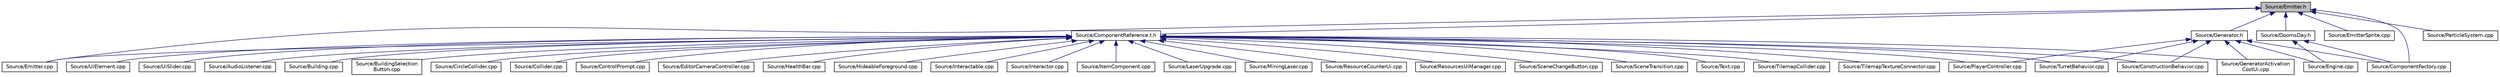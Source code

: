 digraph "Source/Emitter.h"
{
 // LATEX_PDF_SIZE
  edge [fontname="Helvetica",fontsize="10",labelfontname="Helvetica",labelfontsize="10"];
  node [fontname="Helvetica",fontsize="10",shape=record];
  Node1 [label="Source/Emitter.h",height=0.2,width=0.4,color="black", fillcolor="grey75", style="filled", fontcolor="black",tooltip="Controls timing of particle emissions, and their init data."];
  Node1 -> Node2 [dir="back",color="midnightblue",fontsize="10",style="solid",fontname="Helvetica"];
  Node2 [label="Source/ComponentFactory.cpp",height=0.2,width=0.4,color="black", fillcolor="white", style="filled",URL="$dc/def/ComponentFactory_8cpp.html",tooltip="Definitions for the component factory class."];
  Node1 -> Node3 [dir="back",color="midnightblue",fontsize="10",style="solid",fontname="Helvetica"];
  Node3 [label="Source/ComponentReference.t.h",height=0.2,width=0.4,color="black", fillcolor="white", style="filled",URL="$da/d20/ComponentReference_8t_8h.html",tooltip="a reference to a component in the scene"];
  Node3 -> Node4 [dir="back",color="midnightblue",fontsize="10",style="solid",fontname="Helvetica"];
  Node4 [label="Source/AudioListener.cpp",height=0.2,width=0.4,color="black", fillcolor="white", style="filled",URL="$d4/da8/AudioListener_8cpp.html",tooltip="Component that picks up spatial audio."];
  Node3 -> Node5 [dir="back",color="midnightblue",fontsize="10",style="solid",fontname="Helvetica"];
  Node5 [label="Source/Building.cpp",height=0.2,width=0.4,color="black", fillcolor="white", style="filled",URL="$da/d23/Building_8cpp.html",tooltip="Building Component Class."];
  Node3 -> Node6 [dir="back",color="midnightblue",fontsize="10",style="solid",fontname="Helvetica"];
  Node6 [label="Source/BuildingSelection\lButton.cpp",height=0.2,width=0.4,color="black", fillcolor="white", style="filled",URL="$db/d86/BuildingSelectionButton_8cpp.html",tooltip="button that selects which building the ConstructionManager should place"];
  Node3 -> Node7 [dir="back",color="midnightblue",fontsize="10",style="solid",fontname="Helvetica"];
  Node7 [label="Source/CircleCollider.cpp",height=0.2,width=0.4,color="black", fillcolor="white", style="filled",URL="$db/db5/CircleCollider_8cpp.html",tooltip="Circle-shaped collider."];
  Node3 -> Node8 [dir="back",color="midnightblue",fontsize="10",style="solid",fontname="Helvetica"];
  Node8 [label="Source/Collider.cpp",height=0.2,width=0.4,color="black", fillcolor="white", style="filled",URL="$d5/dab/Collider_8cpp.html",tooltip="Base component for detecting collisions."];
  Node3 -> Node9 [dir="back",color="midnightblue",fontsize="10",style="solid",fontname="Helvetica"];
  Node9 [label="Source/ConstructionBehavior.cpp",height=0.2,width=0.4,color="black", fillcolor="white", style="filled",URL="$d7/ded/ConstructionBehavior_8cpp.html",tooltip="handles the construction of towers and modification of terrain"];
  Node3 -> Node10 [dir="back",color="midnightblue",fontsize="10",style="solid",fontname="Helvetica"];
  Node10 [label="Source/ControlPrompt.cpp",height=0.2,width=0.4,color="black", fillcolor="white", style="filled",URL="$d2/d66/ControlPrompt_8cpp.html",tooltip="Displays a control prompt for an ActionReference."];
  Node3 -> Node11 [dir="back",color="midnightblue",fontsize="10",style="solid",fontname="Helvetica"];
  Node11 [label="Source/EditorCameraController.cpp",height=0.2,width=0.4,color="black", fillcolor="white", style="filled",URL="$d4/d1e/EditorCameraController_8cpp.html",tooltip="controls the camera while in the editor"];
  Node3 -> Node12 [dir="back",color="midnightblue",fontsize="10",style="solid",fontname="Helvetica"];
  Node12 [label="Source/Emitter.cpp",height=0.2,width=0.4,color="black", fillcolor="white", style="filled",URL="$da/d4e/Emitter_8cpp.html",tooltip="Controls timing of particle emissions, and their init data."];
  Node3 -> Node13 [dir="back",color="midnightblue",fontsize="10",style="solid",fontname="Helvetica"];
  Node13 [label="Source/GeneratorActivation\lCostUi.cpp",height=0.2,width=0.4,color="black", fillcolor="white", style="filled",URL="$de/df8/GeneratorActivationCostUi_8cpp.html",tooltip="displays the costs of activating generators"];
  Node3 -> Node14 [dir="back",color="midnightblue",fontsize="10",style="solid",fontname="Helvetica"];
  Node14 [label="Source/HealthBar.cpp",height=0.2,width=0.4,color="black", fillcolor="white", style="filled",URL="$d9/d01/HealthBar_8cpp.html",tooltip="health bar UI that displays offset from an Entity with a Health component"];
  Node3 -> Node15 [dir="back",color="midnightblue",fontsize="10",style="solid",fontname="Helvetica"];
  Node15 [label="Source/HideableForeground.cpp",height=0.2,width=0.4,color="black", fillcolor="white", style="filled",URL="$da/da6/HideableForeground_8cpp.html",tooltip="Component that hides an attached Sprite when it overlaps something."];
  Node3 -> Node16 [dir="back",color="midnightblue",fontsize="10",style="solid",fontname="Helvetica"];
  Node16 [label="Source/Interactable.cpp",height=0.2,width=0.4,color="black", fillcolor="white", style="filled",URL="$dc/dab/Interactable_8cpp.html",tooltip="Component which can be interacted with by pressing a button when nearby."];
  Node3 -> Node17 [dir="back",color="midnightblue",fontsize="10",style="solid",fontname="Helvetica"];
  Node17 [label="Source/Interactor.cpp",height=0.2,width=0.4,color="black", fillcolor="white", style="filled",URL="$de/de6/Interactor_8cpp.html",tooltip="Behavior that can interact with nearby Interactable Components."];
  Node3 -> Node18 [dir="back",color="midnightblue",fontsize="10",style="solid",fontname="Helvetica"];
  Node18 [label="Source/ItemComponent.cpp",height=0.2,width=0.4,color="black", fillcolor="white", style="filled",URL="$d2/d5a/ItemComponent_8cpp.html",tooltip="Item in the world that can be picked up."];
  Node3 -> Node19 [dir="back",color="midnightblue",fontsize="10",style="solid",fontname="Helvetica"];
  Node19 [label="Source/LaserUpgrade.cpp",height=0.2,width=0.4,color="black", fillcolor="white", style="filled",URL="$df/db1/LaserUpgrade_8cpp.html",tooltip="collectable upgrade to the player's MiningLaser"];
  Node3 -> Node20 [dir="back",color="midnightblue",fontsize="10",style="solid",fontname="Helvetica"];
  Node20 [label="Source/MiningLaser.cpp",height=0.2,width=0.4,color="black", fillcolor="white", style="filled",URL="$d6/db4/MiningLaser_8cpp.html",tooltip="Digging laser controllable by an entity."];
  Node3 -> Node21 [dir="back",color="midnightblue",fontsize="10",style="solid",fontname="Helvetica"];
  Node21 [label="Source/PlayerController.cpp",height=0.2,width=0.4,color="black", fillcolor="white", style="filled",URL="$d3/d7e/PlayerController_8cpp.html",tooltip="PlayerController Behaviour Class."];
  Node3 -> Node22 [dir="back",color="midnightblue",fontsize="10",style="solid",fontname="Helvetica"];
  Node22 [label="Source/ResourceCounterUi.cpp",height=0.2,width=0.4,color="black", fillcolor="white", style="filled",URL="$d9/dfa/ResourceCounterUi_8cpp.html",tooltip="Ui Component that displays a resource sprite and a count."];
  Node3 -> Node23 [dir="back",color="midnightblue",fontsize="10",style="solid",fontname="Helvetica"];
  Node23 [label="Source/ResourcesUiManager.cpp",height=0.2,width=0.4,color="black", fillcolor="white", style="filled",URL="$dd/d79/ResourcesUiManager_8cpp.html",tooltip="Component that manages the UI for displaying what resources a player currently has."];
  Node3 -> Node24 [dir="back",color="midnightblue",fontsize="10",style="solid",fontname="Helvetica"];
  Node24 [label="Source/SceneChangeButton.cpp",height=0.2,width=0.4,color="black", fillcolor="white", style="filled",URL="$d0/d70/SceneChangeButton_8cpp.html",tooltip="Component that changes the scene when clicked."];
  Node3 -> Node25 [dir="back",color="midnightblue",fontsize="10",style="solid",fontname="Helvetica"];
  Node25 [label="Source/SceneTransition.cpp",height=0.2,width=0.4,color="black", fillcolor="white", style="filled",URL="$d3/dfb/SceneTransition_8cpp.html",tooltip="fades a texture out and in when transitioning between scenes"];
  Node3 -> Node26 [dir="back",color="midnightblue",fontsize="10",style="solid",fontname="Helvetica"];
  Node26 [label="Source/Text.cpp",height=0.2,width=0.4,color="black", fillcolor="white", style="filled",URL="$de/d37/Text_8cpp.html",tooltip="Component that makes use of Tilemap to draw text."];
  Node3 -> Node27 [dir="back",color="midnightblue",fontsize="10",style="solid",fontname="Helvetica"];
  Node27 [label="Source/TilemapCollider.cpp",height=0.2,width=0.4,color="black", fillcolor="white", style="filled",URL="$da/dc8/TilemapCollider_8cpp.html",tooltip="tilemap collider"];
  Node3 -> Node28 [dir="back",color="midnightblue",fontsize="10",style="solid",fontname="Helvetica"];
  Node28 [label="Source/TilemapTextureConnector.cpp",height=0.2,width=0.4,color="black", fillcolor="white", style="filled",URL="$d6/d11/TilemapTextureConnector_8cpp.html",tooltip="Component that uses a parent 'source' tilemap to update a child tilemap with connected textures."];
  Node3 -> Node29 [dir="back",color="midnightblue",fontsize="10",style="solid",fontname="Helvetica"];
  Node29 [label="Source/TurretBehavior.cpp",height=0.2,width=0.4,color="black", fillcolor="white", style="filled",URL="$dc/d0a/TurretBehavior_8cpp.html",tooltip="Behavior Compenent for Basic Turret"];
  Node3 -> Node30 [dir="back",color="midnightblue",fontsize="10",style="solid",fontname="Helvetica"];
  Node30 [label="Source/UiElement.cpp",height=0.2,width=0.4,color="black", fillcolor="white", style="filled",URL="$df/d62/UiElement_8cpp.html",tooltip="Ui element component."];
  Node3 -> Node31 [dir="back",color="midnightblue",fontsize="10",style="solid",fontname="Helvetica"];
  Node31 [label="Source/UiSlider.cpp",height=0.2,width=0.4,color="black", fillcolor="white", style="filled",URL="$d7/d90/UiSlider_8cpp.html",tooltip="Ui Slider component."];
  Node1 -> Node32 [dir="back",color="midnightblue",fontsize="10",style="solid",fontname="Helvetica"];
  Node32 [label="Source/DoomsDay.h",height=0.2,width=0.4,color="black", fillcolor="white", style="filled",URL="$de/d36/DoomsDay_8h_source.html",tooltip=" "];
  Node32 -> Node2 [dir="back",color="midnightblue",fontsize="10",style="solid",fontname="Helvetica"];
  Node32 -> Node33 [dir="back",color="midnightblue",fontsize="10",style="solid",fontname="Helvetica"];
  Node33 [label="Source/Engine.cpp",height=0.2,width=0.4,color="black", fillcolor="white", style="filled",URL="$d6/d0c/Engine_8cpp.html",tooltip="Engine class."];
  Node1 -> Node12 [dir="back",color="midnightblue",fontsize="10",style="solid",fontname="Helvetica"];
  Node1 -> Node34 [dir="back",color="midnightblue",fontsize="10",style="solid",fontname="Helvetica"];
  Node34 [label="Source/EmitterSprite.cpp",height=0.2,width=0.4,color="black", fillcolor="white", style="filled",URL="$d7/de7/EmitterSprite_8cpp.html",tooltip="Renders particles using data from SSBO."];
  Node1 -> Node35 [dir="back",color="midnightblue",fontsize="10",style="solid",fontname="Helvetica"];
  Node35 [label="Source/Generator.h",height=0.2,width=0.4,color="black", fillcolor="white", style="filled",URL="$d9/d12/Generator_8h_source.html",tooltip=" "];
  Node35 -> Node2 [dir="back",color="midnightblue",fontsize="10",style="solid",fontname="Helvetica"];
  Node35 -> Node9 [dir="back",color="midnightblue",fontsize="10",style="solid",fontname="Helvetica"];
  Node35 -> Node33 [dir="back",color="midnightblue",fontsize="10",style="solid",fontname="Helvetica"];
  Node35 -> Node13 [dir="back",color="midnightblue",fontsize="10",style="solid",fontname="Helvetica"];
  Node35 -> Node21 [dir="back",color="midnightblue",fontsize="10",style="solid",fontname="Helvetica"];
  Node35 -> Node29 [dir="back",color="midnightblue",fontsize="10",style="solid",fontname="Helvetica"];
  Node1 -> Node36 [dir="back",color="midnightblue",fontsize="10",style="solid",fontname="Helvetica"];
  Node36 [label="Source/ParticleSystem.cpp",height=0.2,width=0.4,color="black", fillcolor="white", style="filled",URL="$dd/dcf/ParticleSystem_8cpp.html",tooltip="Updates all particles using compute shader, spawns new ones in accordance with emitters' timing."];
}
